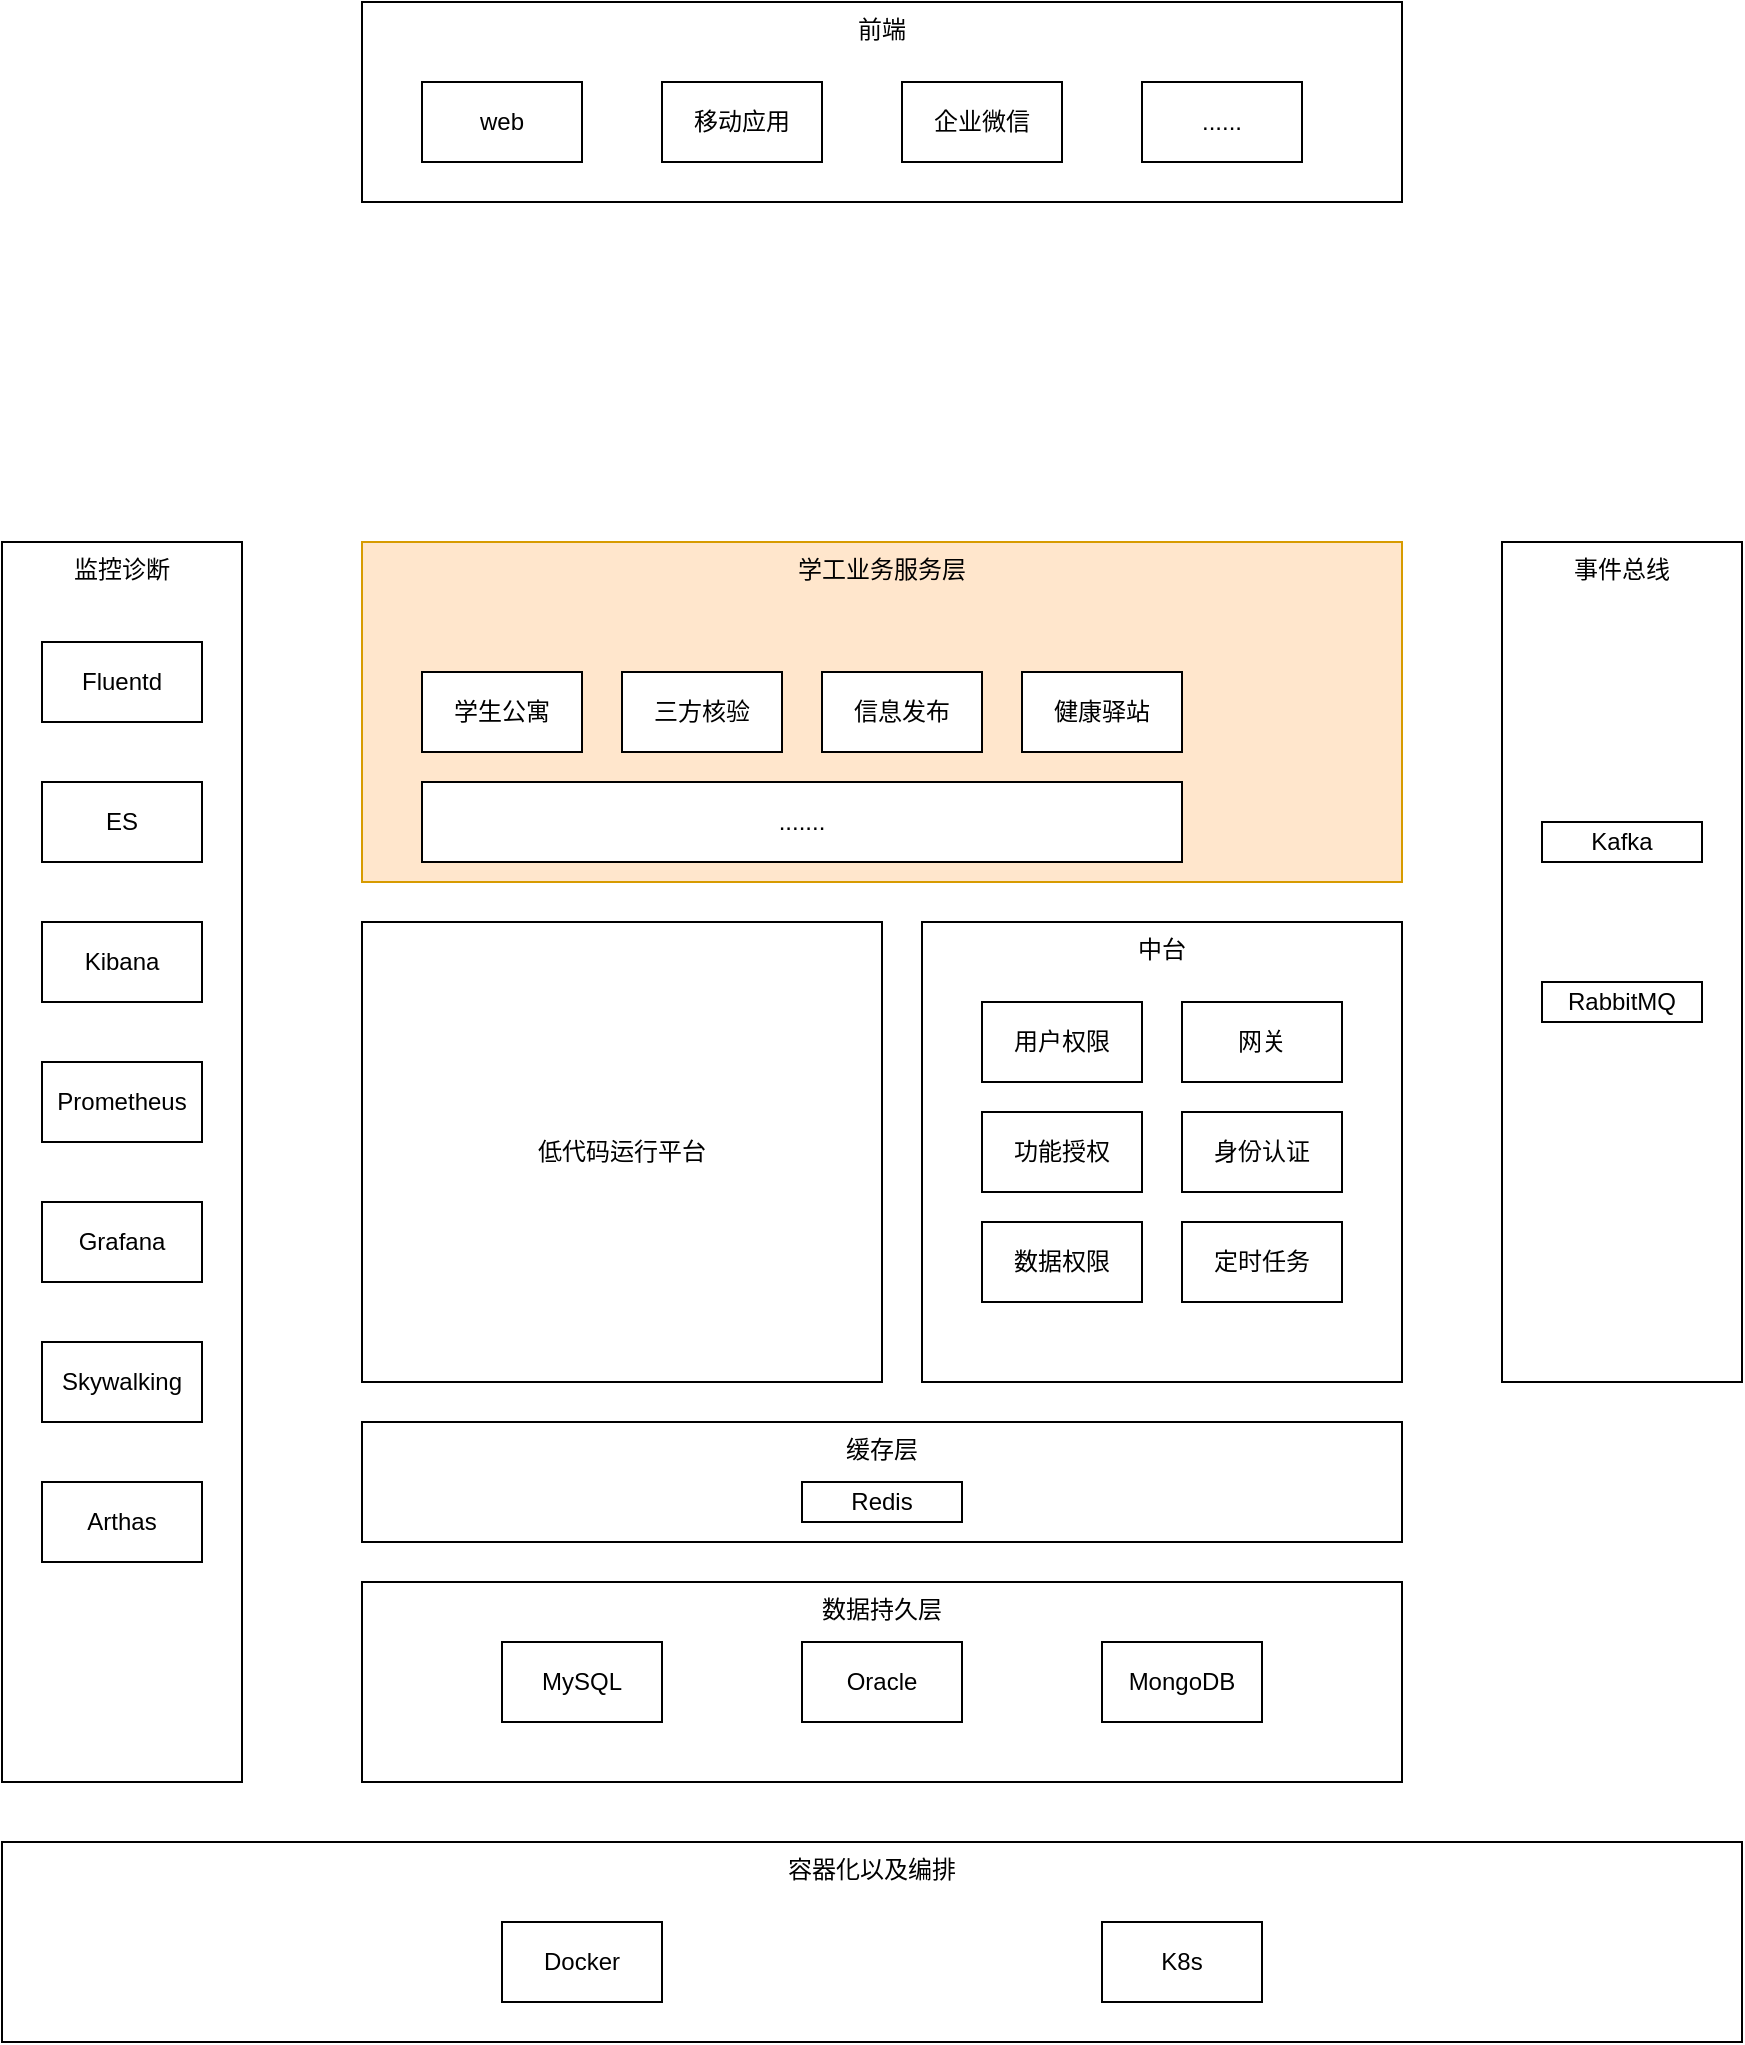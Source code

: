 <mxfile version="24.2.3" type="github">
  <diagram name="第 1 页" id="q8hEzm-3ZmMBjOJgn9qx">
    <mxGraphModel dx="1646" dy="5476" grid="1" gridSize="10" guides="1" tooltips="1" connect="1" arrows="1" fold="1" page="1" pageScale="1" pageWidth="3300" pageHeight="4681" math="0" shadow="0">
      <root>
        <mxCell id="0" />
        <mxCell id="1" parent="0" />
        <mxCell id="KOqdbeGSPdCPdFGqDDnY-3" value="学工业务服务层" style="rounded=0;whiteSpace=wrap;html=1;verticalAlign=top;fillColor=#ffe6cc;strokeColor=#d79b00;" vertex="1" parent="1">
          <mxGeometry x="330" y="240" width="520" height="170" as="geometry" />
        </mxCell>
        <mxCell id="KOqdbeGSPdCPdFGqDDnY-4" value="学生公寓" style="rounded=0;whiteSpace=wrap;html=1;" vertex="1" parent="1">
          <mxGeometry x="360" y="305" width="80" height="40" as="geometry" />
        </mxCell>
        <mxCell id="KOqdbeGSPdCPdFGqDDnY-5" value="低代码运行平台" style="rounded=0;whiteSpace=wrap;html=1;verticalAlign=middle;" vertex="1" parent="1">
          <mxGeometry x="330" y="430" width="260" height="230" as="geometry" />
        </mxCell>
        <mxCell id="KOqdbeGSPdCPdFGqDDnY-20" value="三方核验" style="rounded=0;whiteSpace=wrap;html=1;" vertex="1" parent="1">
          <mxGeometry x="460" y="305" width="80" height="40" as="geometry" />
        </mxCell>
        <mxCell id="KOqdbeGSPdCPdFGqDDnY-21" value="信息发布" style="rounded=0;whiteSpace=wrap;html=1;" vertex="1" parent="1">
          <mxGeometry x="560" y="305" width="80" height="40" as="geometry" />
        </mxCell>
        <mxCell id="KOqdbeGSPdCPdFGqDDnY-22" value="健康驿站" style="rounded=0;whiteSpace=wrap;html=1;" vertex="1" parent="1">
          <mxGeometry x="660" y="305" width="80" height="40" as="geometry" />
        </mxCell>
        <mxCell id="KOqdbeGSPdCPdFGqDDnY-23" value="......." style="rounded=0;whiteSpace=wrap;html=1;" vertex="1" parent="1">
          <mxGeometry x="360" y="360" width="380" height="40" as="geometry" />
        </mxCell>
        <mxCell id="KOqdbeGSPdCPdFGqDDnY-24" value="数据持久层" style="rounded=0;whiteSpace=wrap;html=1;verticalAlign=top;" vertex="1" parent="1">
          <mxGeometry x="330" y="760" width="520" height="100" as="geometry" />
        </mxCell>
        <mxCell id="KOqdbeGSPdCPdFGqDDnY-25" value="MySQL" style="rounded=0;whiteSpace=wrap;html=1;" vertex="1" parent="1">
          <mxGeometry x="400" y="790" width="80" height="40" as="geometry" />
        </mxCell>
        <mxCell id="KOqdbeGSPdCPdFGqDDnY-26" value="Oracle" style="rounded=0;whiteSpace=wrap;html=1;" vertex="1" parent="1">
          <mxGeometry x="550" y="790" width="80" height="40" as="geometry" />
        </mxCell>
        <mxCell id="KOqdbeGSPdCPdFGqDDnY-27" value="MongoDB" style="rounded=0;whiteSpace=wrap;html=1;" vertex="1" parent="1">
          <mxGeometry x="700" y="790" width="80" height="40" as="geometry" />
        </mxCell>
        <mxCell id="KOqdbeGSPdCPdFGqDDnY-29" value="缓存层" style="rounded=0;whiteSpace=wrap;html=1;verticalAlign=top;" vertex="1" parent="1">
          <mxGeometry x="330" y="680" width="520" height="60" as="geometry" />
        </mxCell>
        <mxCell id="KOqdbeGSPdCPdFGqDDnY-30" value="Redis" style="rounded=0;whiteSpace=wrap;html=1;" vertex="1" parent="1">
          <mxGeometry x="550" y="710" width="80" height="20" as="geometry" />
        </mxCell>
        <mxCell id="KOqdbeGSPdCPdFGqDDnY-37" value="监控诊断" style="rounded=0;whiteSpace=wrap;html=1;verticalAlign=top;" vertex="1" parent="1">
          <mxGeometry x="150" y="240" width="120" height="620" as="geometry" />
        </mxCell>
        <mxCell id="KOqdbeGSPdCPdFGqDDnY-38" value="Fluentd" style="rounded=0;whiteSpace=wrap;html=1;" vertex="1" parent="1">
          <mxGeometry x="170" y="290" width="80" height="40" as="geometry" />
        </mxCell>
        <mxCell id="KOqdbeGSPdCPdFGqDDnY-39" value="ES" style="rounded=0;whiteSpace=wrap;html=1;" vertex="1" parent="1">
          <mxGeometry x="170" y="360" width="80" height="40" as="geometry" />
        </mxCell>
        <mxCell id="KOqdbeGSPdCPdFGqDDnY-40" value="Kibana" style="rounded=0;whiteSpace=wrap;html=1;" vertex="1" parent="1">
          <mxGeometry x="170" y="430" width="80" height="40" as="geometry" />
        </mxCell>
        <mxCell id="KOqdbeGSPdCPdFGqDDnY-41" value="Prometheus" style="rounded=0;whiteSpace=wrap;html=1;" vertex="1" parent="1">
          <mxGeometry x="170" y="500" width="80" height="40" as="geometry" />
        </mxCell>
        <mxCell id="KOqdbeGSPdCPdFGqDDnY-44" value="Grafana" style="rounded=0;whiteSpace=wrap;html=1;" vertex="1" parent="1">
          <mxGeometry x="170" y="570" width="80" height="40" as="geometry" />
        </mxCell>
        <mxCell id="KOqdbeGSPdCPdFGqDDnY-45" value="Skywalking" style="rounded=0;whiteSpace=wrap;html=1;" vertex="1" parent="1">
          <mxGeometry x="170" y="640" width="80" height="40" as="geometry" />
        </mxCell>
        <mxCell id="KOqdbeGSPdCPdFGqDDnY-46" value="事件总线" style="rounded=0;whiteSpace=wrap;html=1;verticalAlign=top;" vertex="1" parent="1">
          <mxGeometry x="900" y="240" width="120" height="420" as="geometry" />
        </mxCell>
        <mxCell id="KOqdbeGSPdCPdFGqDDnY-47" value="Kafka" style="rounded=0;whiteSpace=wrap;html=1;" vertex="1" parent="1">
          <mxGeometry x="920" y="380" width="80" height="20" as="geometry" />
        </mxCell>
        <mxCell id="KOqdbeGSPdCPdFGqDDnY-48" value="RabbitMQ" style="rounded=0;whiteSpace=wrap;html=1;" vertex="1" parent="1">
          <mxGeometry x="920" y="460" width="80" height="20" as="geometry" />
        </mxCell>
        <mxCell id="KOqdbeGSPdCPdFGqDDnY-49" value="前端" style="rounded=0;whiteSpace=wrap;html=1;verticalAlign=top;" vertex="1" parent="1">
          <mxGeometry x="330" y="-30" width="520" height="100" as="geometry" />
        </mxCell>
        <mxCell id="KOqdbeGSPdCPdFGqDDnY-50" value="web" style="rounded=0;whiteSpace=wrap;html=1;" vertex="1" parent="1">
          <mxGeometry x="360" y="10" width="80" height="40" as="geometry" />
        </mxCell>
        <mxCell id="KOqdbeGSPdCPdFGqDDnY-51" value="移动应用" style="rounded=0;whiteSpace=wrap;html=1;" vertex="1" parent="1">
          <mxGeometry x="480" y="10" width="80" height="40" as="geometry" />
        </mxCell>
        <mxCell id="KOqdbeGSPdCPdFGqDDnY-52" value="企业微信" style="rounded=0;whiteSpace=wrap;html=1;" vertex="1" parent="1">
          <mxGeometry x="600" y="10" width="80" height="40" as="geometry" />
        </mxCell>
        <mxCell id="KOqdbeGSPdCPdFGqDDnY-53" value="......" style="rounded=0;whiteSpace=wrap;html=1;" vertex="1" parent="1">
          <mxGeometry x="720" y="10" width="80" height="40" as="geometry" />
        </mxCell>
        <mxCell id="KOqdbeGSPdCPdFGqDDnY-54" value="中台" style="rounded=0;whiteSpace=wrap;html=1;verticalAlign=top;" vertex="1" parent="1">
          <mxGeometry x="610" y="430" width="240" height="230" as="geometry" />
        </mxCell>
        <mxCell id="KOqdbeGSPdCPdFGqDDnY-55" value="用户权限" style="rounded=0;whiteSpace=wrap;html=1;" vertex="1" parent="1">
          <mxGeometry x="640" y="470" width="80" height="40" as="geometry" />
        </mxCell>
        <mxCell id="KOqdbeGSPdCPdFGqDDnY-56" value="网关" style="rounded=0;whiteSpace=wrap;html=1;" vertex="1" parent="1">
          <mxGeometry x="740" y="470" width="80" height="40" as="geometry" />
        </mxCell>
        <mxCell id="KOqdbeGSPdCPdFGqDDnY-57" value="功能授权" style="rounded=0;whiteSpace=wrap;html=1;" vertex="1" parent="1">
          <mxGeometry x="640" y="525" width="80" height="40" as="geometry" />
        </mxCell>
        <mxCell id="KOqdbeGSPdCPdFGqDDnY-58" value="身份认证" style="rounded=0;whiteSpace=wrap;html=1;" vertex="1" parent="1">
          <mxGeometry x="740" y="525" width="80" height="40" as="geometry" />
        </mxCell>
        <mxCell id="KOqdbeGSPdCPdFGqDDnY-59" value="Arthas" style="rounded=0;whiteSpace=wrap;html=1;" vertex="1" parent="1">
          <mxGeometry x="170" y="710" width="80" height="40" as="geometry" />
        </mxCell>
        <mxCell id="KOqdbeGSPdCPdFGqDDnY-61" value="容器化以及编排" style="rounded=0;whiteSpace=wrap;html=1;verticalAlign=top;" vertex="1" parent="1">
          <mxGeometry x="150" y="890" width="870" height="100" as="geometry" />
        </mxCell>
        <mxCell id="KOqdbeGSPdCPdFGqDDnY-62" value="Docker" style="rounded=0;whiteSpace=wrap;html=1;" vertex="1" parent="1">
          <mxGeometry x="400" y="930" width="80" height="40" as="geometry" />
        </mxCell>
        <mxCell id="KOqdbeGSPdCPdFGqDDnY-63" value="K8s" style="rounded=0;whiteSpace=wrap;html=1;" vertex="1" parent="1">
          <mxGeometry x="700" y="930" width="80" height="40" as="geometry" />
        </mxCell>
        <mxCell id="KOqdbeGSPdCPdFGqDDnY-64" value="数据权限" style="rounded=0;whiteSpace=wrap;html=1;" vertex="1" parent="1">
          <mxGeometry x="640" y="580" width="80" height="40" as="geometry" />
        </mxCell>
        <mxCell id="KOqdbeGSPdCPdFGqDDnY-66" value="定时任务" style="rounded=0;whiteSpace=wrap;html=1;" vertex="1" parent="1">
          <mxGeometry x="740" y="580" width="80" height="40" as="geometry" />
        </mxCell>
      </root>
    </mxGraphModel>
  </diagram>
</mxfile>

